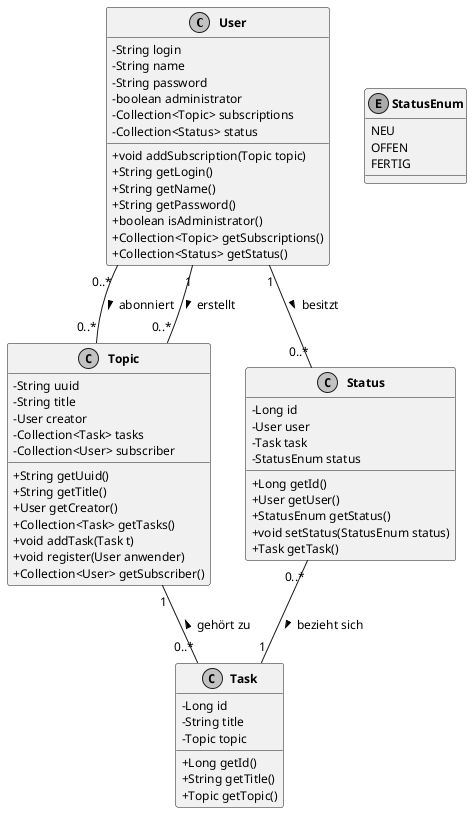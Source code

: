 @startuml

' Layout
skinparam classAttributeIconSize 0
skinparam monochrome true
skinparam shadowing false
skinparam DefaultFontName arial
skinparam DefaultFontSize 12
skinparam ClassFontStyle bold
hide empty fields

' Assoziationen
User "0..*" -- "0..*" Topic : > abonniert
User "1" -- "0..*" Topic : > erstellt
User "1" -- "0..*" Status : > besitzt
Topic "1" -- "0..*" Task : < gehört zu
Status "0..*" -- "1" Task : > bezieht sich

' Klassen
class Status [[java:edu.hm.cs.katz.swt2.agenda.persistence.Status]] {
	-Long id
	-User user
	-Task task
	-StatusEnum status
	+Long getId()
	+User getUser()
	+StatusEnum getStatus()
	+void setStatus(StatusEnum status)
	+Task getTask()
}

class Task [[java:edu.hm.cs.katz.swt2.agenda.persistence.Task]] {
	-Long id
	-String title
	-Topic topic
	+Long getId()
	+String getTitle()
	+Topic getTopic()
}

class User [[java:edu.hm.cs.katz.swt2.agenda.persistence.User]] {
	-String login
	-String name
	-String password
	-boolean administrator
	-Collection<Topic> subscriptions
	-Collection<Status> status
	+void addSubscription(Topic topic)
	+String getLogin()
	+String getName()
	+String getPassword()
	+boolean isAdministrator()
	+Collection<Topic> getSubscriptions()
	+Collection<Status> getStatus()
}

class Topic [[java:edu.hm.cs.katz.swt2.agenda.persistence.Topic]] {
	-String uuid
	-String title
	-User creator
	-Collection<Task> tasks
	-Collection<User> subscriber
	+String getUuid()
	+String getTitle()
	+User getCreator()
	+Collection<Task> getTasks()
	+void addTask(Task t)
	+void register(User anwender)
	+Collection<User> getSubscriber()
}

enum StatusEnum [[java:edu.hm.cs.katz.swt2.agenda.common.StatusEnum]] {
	NEU
	OFFEN
	FERTIG
}

@enduml

